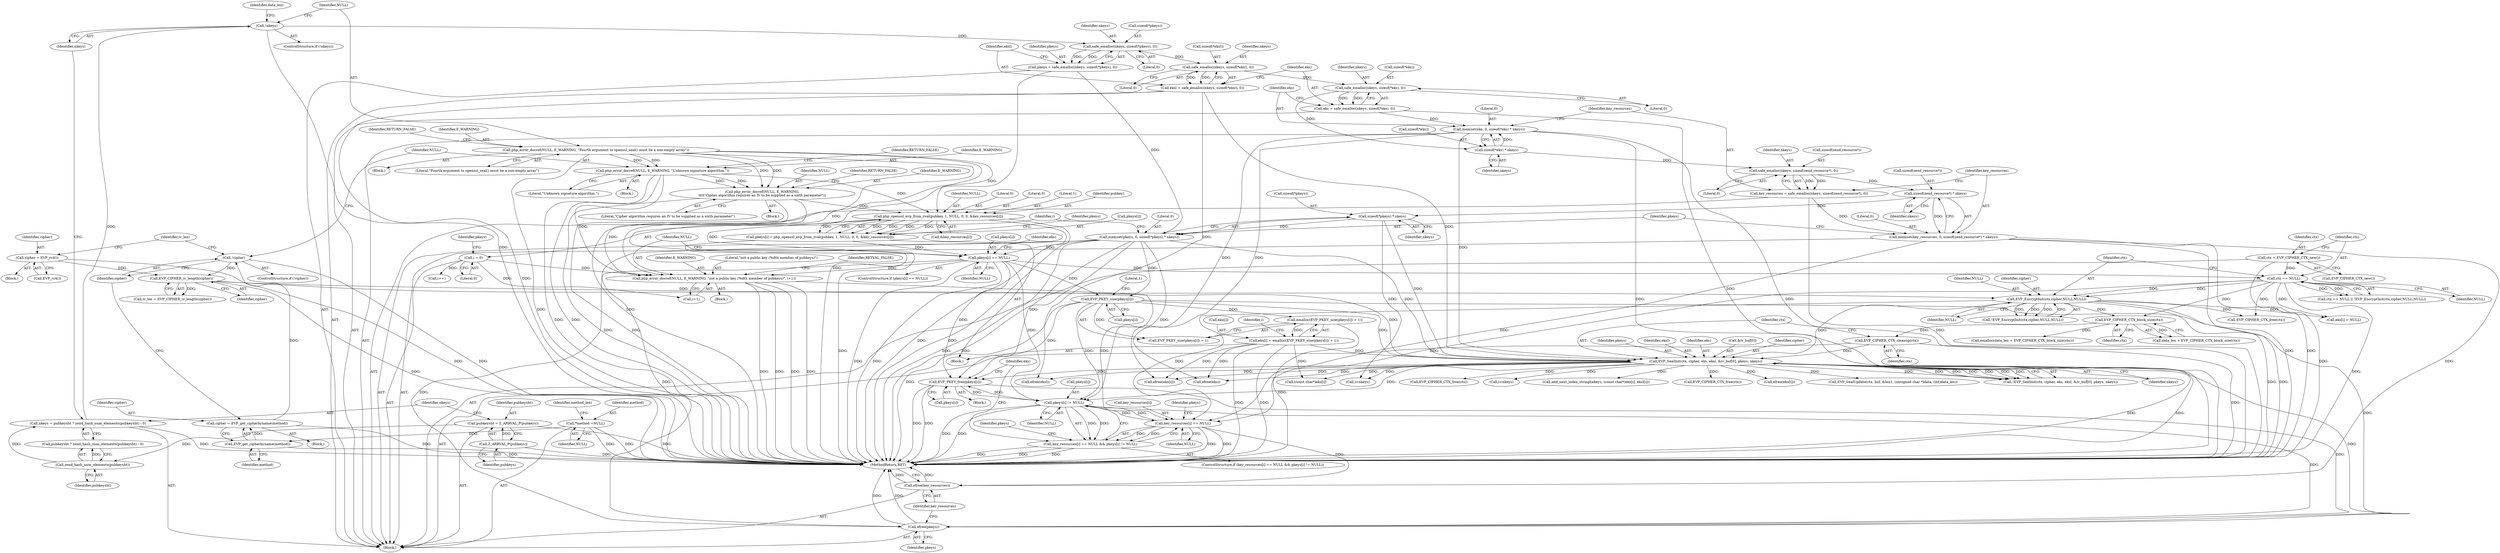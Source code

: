 digraph "0_php_91826a311dd37f4c4e5d605fa7af331e80ddd4c3@API" {
"1000515" [label="(Call,EVP_PKEY_free(pkeys[i]))"];
"1000360" [label="(Call,EVP_SealInit(ctx, cipher, eks, eksl, &iv_buf[0], pkeys, nkeys))"];
"1000355" [label="(Call,EVP_CIPHER_CTX_cleanup(ctx))"];
"1000353" [label="(Call,EVP_CIPHER_CTX_block_size(ctx))"];
"1000333" [label="(Call,ctx == NULL)"];
"1000328" [label="(Call,ctx = EVP_CIPHER_CTX_new())"];
"1000299" [label="(Call,pkeys[i] == NULL)"];
"1000284" [label="(Call,pkeys[i] = php_openssl_evp_from_zval(pubkey, 1, NULL, 0, 0, &key_resources[i]))"];
"1000288" [label="(Call,php_openssl_evp_from_zval(pubkey, 1, NULL, 0, 0, &key_resources[i]))"];
"1000199" [label="(Call,php_error_docref(NULL, E_WARNING, \"Unknown signature algorithm.\"))"];
"1000180" [label="(Call,php_error_docref(NULL, E_WARNING, \"Fourth argument to openssl_seal() must be a non-empty array\"))"];
"1000221" [label="(Call,php_error_docref(NULL, E_WARNING,\n\t\t\t\t\"Cipher algorithm requires an IV to be supplied as a sixth parameter\"))"];
"1000272" [label="(Call,memset(pkeys, 0, sizeof(*pkeys) * nkeys))"];
"1000226" [label="(Call,pkeys = safe_emalloc(nkeys, sizeof(*pkeys), 0))"];
"1000228" [label="(Call,safe_emalloc(nkeys, sizeof(*pkeys), 0))"];
"1000177" [label="(Call,!nkeys)"];
"1000169" [label="(Call,nkeys = pubkeysht ? zend_hash_num_elements(pubkeysht) : 0)"];
"1000173" [label="(Call,zend_hash_num_elements(pubkeysht))"];
"1000165" [label="(Call,pubkeysht = Z_ARRVAL_P(pubkeys))"];
"1000167" [label="(Call,Z_ARRVAL_P(pubkeys))"];
"1000275" [label="(Call,sizeof(*pkeys) * nkeys)"];
"1000268" [label="(Call,sizeof(zend_resource*) * nkeys)"];
"1000260" [label="(Call,safe_emalloc(nkeys, sizeof(zend_resource*), 0))"];
"1000253" [label="(Call,sizeof(*eks) * nkeys)"];
"1000244" [label="(Call,safe_emalloc(nkeys, sizeof(*eks), 0))"];
"1000236" [label="(Call,safe_emalloc(nkeys, sizeof(*eksl), 0))"];
"1000337" [label="(Call,EVP_EncryptInit(ctx,cipher,NULL,NULL))"];
"1000211" [label="(Call,EVP_CIPHER_iv_length(cipher))"];
"1000206" [label="(Call,cipher = EVP_rc4())"];
"1000196" [label="(Call,!cipher)"];
"1000191" [label="(Call,cipher = EVP_get_cipherbyname(method))"];
"1000193" [label="(Call,EVP_get_cipherbyname(method))"];
"1000132" [label="(Call,*method =NULL)"];
"1000250" [label="(Call,memset(eks, 0, sizeof(*eks) * nkeys))"];
"1000242" [label="(Call,eks = safe_emalloc(nkeys, sizeof(*eks), 0))"];
"1000314" [label="(Call,eks[i] = emalloc(EVP_PKEY_size(pkeys[i]) + 1))"];
"1000318" [label="(Call,emalloc(EVP_PKEY_size(pkeys[i]) + 1))"];
"1000320" [label="(Call,EVP_PKEY_size(pkeys[i]))"];
"1000234" [label="(Call,eksl = safe_emalloc(nkeys, sizeof(*eksl), 0))"];
"1000509" [label="(Call,pkeys[i] != NULL)"];
"1000515" [label="(Call,EVP_PKEY_free(pkeys[i]))"];
"1000504" [label="(Call,key_resources[i] == NULL)"];
"1000265" [label="(Call,memset(key_resources, 0, sizeof(zend_resource*) * nkeys))"];
"1000258" [label="(Call,key_resources = safe_emalloc(nkeys, sizeof(zend_resource*), 0))"];
"1000305" [label="(Call,php_error_docref(NULL, E_WARNING, \"not a public key (%dth member of pubkeys)\", i+1))"];
"1000280" [label="(Call,i = 0)"];
"1000503" [label="(Call,key_resources[i] == NULL && pkeys[i] != NULL)"];
"1000534" [label="(Call,efree(key_resources))"];
"1000532" [label="(Call,efree(pkeys))"];
"1000274" [label="(Literal,0)"];
"1000249" [label="(Literal,0)"];
"1000272" [label="(Call,memset(pkeys, 0, sizeof(*pkeys) * nkeys))"];
"1000245" [label="(Identifier,nkeys)"];
"1000191" [label="(Call,cipher = EVP_get_cipherbyname(method))"];
"1000257" [label="(Identifier,nkeys)"];
"1000320" [label="(Call,EVP_PKEY_size(pkeys[i]))"];
"1000250" [label="(Call,memset(eks, 0, sizeof(*eks) * nkeys))"];
"1000303" [label="(Identifier,NULL)"];
"1000280" [label="(Call,i = 0)"];
"1000176" [label="(ControlStructure,if (!nkeys))"];
"1000360" [label="(Call,EVP_SealInit(ctx, cipher, eks, eksl, &iv_buf[0], pkeys, nkeys))"];
"1000199" [label="(Call,php_error_docref(NULL, E_WARNING, \"Unknown signature algorithm.\"))"];
"1000266" [label="(Identifier,key_resources)"];
"1000179" [label="(Block,)"];
"1000192" [label="(Identifier,cipher)"];
"1000229" [label="(Identifier,nkeys)"];
"1000291" [label="(Identifier,NULL)"];
"1000165" [label="(Call,pubkeysht = Z_ARRVAL_P(pubkeys))"];
"1000292" [label="(Literal,0)"];
"1000275" [label="(Call,sizeof(*pkeys) * nkeys)"];
"1000281" [label="(Identifier,i)"];
"1000514" [label="(Block,)"];
"1000254" [label="(Call,sizeof(*eks))"];
"1000196" [label="(Call,!cipher)"];
"1000134" [label="(Identifier,NULL)"];
"1000304" [label="(Block,)"];
"1000504" [label="(Call,key_resources[i] == NULL)"];
"1000282" [label="(Literal,0)"];
"1000230" [label="(Call,sizeof(*pkeys))"];
"1000312" [label="(Identifier,RETVAL_FALSE)"];
"1000222" [label="(Identifier,NULL)"];
"1000369" [label="(Identifier,pkeys)"];
"1000186" [label="(Identifier,data_len)"];
"1000183" [label="(Literal,\"Fourth argument to openssl_seal() must be a non-empty array\")"];
"1000534" [label="(Call,efree(key_resources))"];
"1000212" [label="(Identifier,cipher)"];
"1000356" [label="(Identifier,ctx)"];
"1000508" [label="(Identifier,NULL)"];
"1000228" [label="(Call,safe_emalloc(nkeys, sizeof(*pkeys), 0))"];
"1000306" [label="(Identifier,NULL)"];
"1000361" [label="(Identifier,ctx)"];
"1000515" [label="(Call,EVP_PKEY_free(pkeys[i]))"];
"1000293" [label="(Literal,0)"];
"1000166" [label="(Identifier,pubkeysht)"];
"1000300" [label="(Call,pkeys[i])"];
"1000454" [label="(Call,efree(eks[i]))"];
"1000340" [label="(Identifier,NULL)"];
"1000373" [label="(Call,EVP_SealUpdate(ctx, buf, &len1, (unsigned char *)data, (int)data_len))"];
"1000288" [label="(Call,php_openssl_evp_from_zval(pubkey, 1, NULL, 0, 0, &key_resources[i]))"];
"1000261" [label="(Identifier,nkeys)"];
"1000243" [label="(Identifier,eks)"];
"1000532" [label="(Call,efree(pkeys))"];
"1000528" [label="(Call,efree(eks))"];
"1000294" [label="(Call,&key_resources[i])"];
"1000132" [label="(Call,*method =NULL)"];
"1000177" [label="(Call,!nkeys)"];
"1000328" [label="(Call,ctx = EVP_CIPHER_CTX_new())"];
"1000286" [label="(Identifier,pkeys)"];
"1000211" [label="(Call,EVP_CIPHER_iv_length(cipher))"];
"1000203" [label="(Identifier,RETURN_FALSE)"];
"1000170" [label="(Identifier,nkeys)"];
"1000339" [label="(Identifier,cipher)"];
"1000236" [label="(Call,safe_emalloc(nkeys, sizeof(*eksl), 0))"];
"1000536" [label="(MethodReturn,RET)"];
"1000309" [label="(Call,i+1)"];
"1000535" [label="(Identifier,key_resources)"];
"1000283" [label="(Block,)"];
"1000299" [label="(Call,pkeys[i] == NULL)"];
"1000364" [label="(Identifier,eksl)"];
"1000329" [label="(Identifier,ctx)"];
"1000290" [label="(Literal,1)"];
"1000167" [label="(Call,Z_ARRVAL_P(pubkeys))"];
"1000205" [label="(Block,)"];
"1000318" [label="(Call,emalloc(EVP_PKEY_size(pkeys[i]) + 1))"];
"1000174" [label="(Identifier,pubkeysht)"];
"1000530" [label="(Call,efree(eksl))"];
"1000363" [label="(Identifier,eks)"];
"1000510" [label="(Call,pkeys[i])"];
"1000350" [label="(Call,emalloc(data_len + EVP_CIPHER_CTX_block_size(ctx)))"];
"1000260" [label="(Call,safe_emalloc(nkeys, sizeof(zend_resource*), 0))"];
"1000184" [label="(Identifier,RETURN_FALSE)"];
"1000503" [label="(Call,key_resources[i] == NULL && pkeys[i] != NULL)"];
"1000190" [label="(Block,)"];
"1000182" [label="(Identifier,E_WARNING)"];
"1000359" [label="(Call,!EVP_SealInit(ctx, cipher, eks, eksl, &iv_buf[0], pkeys, nkeys))"];
"1000307" [label="(Identifier,E_WARNING)"];
"1000233" [label="(Literal,0)"];
"1000284" [label="(Call,pkeys[i] = php_openssl_evp_from_zval(pubkey, 1, NULL, 0, 0, &key_resources[i]))"];
"1000343" [label="(Call,EVP_CIPHER_CTX_free(ctx))"];
"1000259" [label="(Identifier,key_resources)"];
"1000221" [label="(Call,php_error_docref(NULL, E_WARNING,\n\t\t\t\t\"Cipher algorithm requires an IV to be supplied as a sixth parameter\"))"];
"1000244" [label="(Call,safe_emalloc(nkeys, sizeof(*eks), 0))"];
"1000332" [label="(Call,ctx == NULL || !EVP_EncryptInit(ctx,cipher,NULL,NULL))"];
"1000235" [label="(Identifier,eksl)"];
"1000237" [label="(Identifier,nkeys)"];
"1000207" [label="(Identifier,cipher)"];
"1000267" [label="(Literal,0)"];
"1000298" [label="(ControlStructure,if (pkeys[i] == NULL))"];
"1000333" [label="(Call,ctx == NULL)"];
"1000251" [label="(Identifier,eks)"];
"1000268" [label="(Call,sizeof(zend_resource*) * nkeys)"];
"1000354" [label="(Identifier,ctx)"];
"1000324" [label="(Literal,1)"];
"1000224" [label="(Literal,\"Cipher algorithm requires an IV to be supplied as a sixth parameter\")"];
"1000370" [label="(Identifier,nkeys)"];
"1000225" [label="(Identifier,RETURN_FALSE)"];
"1000201" [label="(Identifier,E_WARNING)"];
"1000315" [label="(Call,eks[i])"];
"1000279" [label="(Identifier,nkeys)"];
"1000496" [label="(Call,i<nkeys)"];
"1000395" [label="(Call,EVP_CIPHER_CTX_free(ctx))"];
"1000169" [label="(Call,nkeys = pubkeysht ? zend_hash_num_elements(pubkeysht) : 0)"];
"1000209" [label="(Call,iv_len = EVP_CIPHER_iv_length(cipher))"];
"1000168" [label="(Identifier,pubkeys)"];
"1000458" [label="(Call,eks[i] = NULL)"];
"1000181" [label="(Identifier,NULL)"];
"1000314" [label="(Call,eks[i] = emalloc(EVP_PKEY_size(pkeys[i]) + 1))"];
"1000200" [label="(Identifier,NULL)"];
"1000264" [label="(Literal,0)"];
"1000338" [label="(Identifier,ctx)"];
"1000330" [label="(Call,EVP_CIPHER_CTX_new())"];
"1000206" [label="(Call,cipher = EVP_rc4())"];
"1000429" [label="(Call,i<nkeys)"];
"1000195" [label="(ControlStructure,if (!cipher))"];
"1000220" [label="(Block,)"];
"1000325" [label="(Call,i++)"];
"1000180" [label="(Call,php_error_docref(NULL, E_WARNING, \"Fourth argument to openssl_seal() must be a non-empty array\"))"];
"1000223" [label="(Identifier,E_WARNING)"];
"1000253" [label="(Call,sizeof(*eks) * nkeys)"];
"1000446" [label="(Call,(const char*)eks[i])"];
"1000513" [label="(Identifier,NULL)"];
"1000509" [label="(Call,pkeys[i] != NULL)"];
"1000351" [label="(Call,data_len + EVP_CIPHER_CTX_block_size(ctx))"];
"1000137" [label="(Identifier,method_len)"];
"1000524" [label="(Call,efree(eks[i]))"];
"1000234" [label="(Call,eksl = safe_emalloc(nkeys, sizeof(*eksl), 0))"];
"1000202" [label="(Literal,\"Unknown signature algorithm.\")"];
"1000246" [label="(Call,sizeof(*eks))"];
"1000198" [label="(Block,)"];
"1000197" [label="(Identifier,cipher)"];
"1000269" [label="(Call,sizeof(zend_resource*))"];
"1000273" [label="(Identifier,pkeys)"];
"1000326" [label="(Identifier,i)"];
"1000265" [label="(Call,memset(key_resources, 0, sizeof(zend_resource*) * nkeys))"];
"1000365" [label="(Call,&iv_buf[0])"];
"1000194" [label="(Identifier,method)"];
"1000271" [label="(Identifier,nkeys)"];
"1000517" [label="(Identifier,pkeys)"];
"1000334" [label="(Identifier,ctx)"];
"1000444" [label="(Call,add_next_index_stringl(ekeys, (const char*)eks[i], eksl[i]))"];
"1000516" [label="(Call,pkeys[i])"];
"1000489" [label="(Call,EVP_CIPHER_CTX_free(ctx))"];
"1000242" [label="(Call,eks = safe_emalloc(nkeys, sizeof(*eks), 0))"];
"1000511" [label="(Identifier,pkeys)"];
"1000502" [label="(ControlStructure,if (key_resources[i] == NULL && pkeys[i] != NULL))"];
"1000262" [label="(Call,sizeof(zend_resource*))"];
"1000210" [label="(Identifier,iv_len)"];
"1000258" [label="(Call,key_resources = safe_emalloc(nkeys, sizeof(zend_resource*), 0))"];
"1000133" [label="(Identifier,method)"];
"1000305" [label="(Call,php_error_docref(NULL, E_WARNING, \"not a public key (%dth member of pubkeys)\", i+1))"];
"1000289" [label="(Identifier,pubkey)"];
"1000178" [label="(Identifier,nkeys)"];
"1000533" [label="(Identifier,pkeys)"];
"1000341" [label="(Identifier,NULL)"];
"1000173" [label="(Call,zend_hash_num_elements(pubkeysht))"];
"1000301" [label="(Identifier,pkeys)"];
"1000241" [label="(Literal,0)"];
"1000208" [label="(Call,EVP_rc4())"];
"1000238" [label="(Call,sizeof(*eksl))"];
"1000227" [label="(Identifier,pkeys)"];
"1000337" [label="(Call,EVP_EncryptInit(ctx,cipher,NULL,NULL))"];
"1000335" [label="(Identifier,NULL)"];
"1000355" [label="(Call,EVP_CIPHER_CTX_cleanup(ctx))"];
"1000308" [label="(Literal,\"not a public key (%dth member of pubkeys)\")"];
"1000105" [label="(Block,)"];
"1000316" [label="(Identifier,eks)"];
"1000285" [label="(Call,pkeys[i])"];
"1000193" [label="(Call,EVP_get_cipherbyname(method))"];
"1000252" [label="(Literal,0)"];
"1000319" [label="(Call,EVP_PKEY_size(pkeys[i]) + 1)"];
"1000321" [label="(Call,pkeys[i])"];
"1000353" [label="(Call,EVP_CIPHER_CTX_block_size(ctx))"];
"1000336" [label="(Call,!EVP_EncryptInit(ctx,cipher,NULL,NULL))"];
"1000276" [label="(Call,sizeof(*pkeys))"];
"1000505" [label="(Call,key_resources[i])"];
"1000521" [label="(Identifier,eks)"];
"1000226" [label="(Call,pkeys = safe_emalloc(nkeys, sizeof(*pkeys), 0))"];
"1000171" [label="(Call,pubkeysht ? zend_hash_num_elements(pubkeysht) : 0)"];
"1000362" [label="(Identifier,cipher)"];
"1000515" -> "1000514"  [label="AST: "];
"1000515" -> "1000516"  [label="CFG: "];
"1000516" -> "1000515"  [label="AST: "];
"1000521" -> "1000515"  [label="CFG: "];
"1000515" -> "1000536"  [label="DDG: "];
"1000515" -> "1000536"  [label="DDG: "];
"1000515" -> "1000509"  [label="DDG: "];
"1000360" -> "1000515"  [label="DDG: "];
"1000299" -> "1000515"  [label="DDG: "];
"1000272" -> "1000515"  [label="DDG: "];
"1000320" -> "1000515"  [label="DDG: "];
"1000509" -> "1000515"  [label="DDG: "];
"1000515" -> "1000532"  [label="DDG: "];
"1000360" -> "1000359"  [label="AST: "];
"1000360" -> "1000370"  [label="CFG: "];
"1000361" -> "1000360"  [label="AST: "];
"1000362" -> "1000360"  [label="AST: "];
"1000363" -> "1000360"  [label="AST: "];
"1000364" -> "1000360"  [label="AST: "];
"1000365" -> "1000360"  [label="AST: "];
"1000369" -> "1000360"  [label="AST: "];
"1000370" -> "1000360"  [label="AST: "];
"1000359" -> "1000360"  [label="CFG: "];
"1000360" -> "1000536"  [label="DDG: "];
"1000360" -> "1000536"  [label="DDG: "];
"1000360" -> "1000359"  [label="DDG: "];
"1000360" -> "1000359"  [label="DDG: "];
"1000360" -> "1000359"  [label="DDG: "];
"1000360" -> "1000359"  [label="DDG: "];
"1000360" -> "1000359"  [label="DDG: "];
"1000360" -> "1000359"  [label="DDG: "];
"1000360" -> "1000359"  [label="DDG: "];
"1000355" -> "1000360"  [label="DDG: "];
"1000337" -> "1000360"  [label="DDG: "];
"1000211" -> "1000360"  [label="DDG: "];
"1000250" -> "1000360"  [label="DDG: "];
"1000314" -> "1000360"  [label="DDG: "];
"1000234" -> "1000360"  [label="DDG: "];
"1000272" -> "1000360"  [label="DDG: "];
"1000320" -> "1000360"  [label="DDG: "];
"1000275" -> "1000360"  [label="DDG: "];
"1000360" -> "1000373"  [label="DDG: "];
"1000360" -> "1000395"  [label="DDG: "];
"1000360" -> "1000429"  [label="DDG: "];
"1000360" -> "1000446"  [label="DDG: "];
"1000360" -> "1000444"  [label="DDG: "];
"1000360" -> "1000454"  [label="DDG: "];
"1000360" -> "1000489"  [label="DDG: "];
"1000360" -> "1000496"  [label="DDG: "];
"1000360" -> "1000509"  [label="DDG: "];
"1000360" -> "1000524"  [label="DDG: "];
"1000360" -> "1000528"  [label="DDG: "];
"1000360" -> "1000530"  [label="DDG: "];
"1000360" -> "1000532"  [label="DDG: "];
"1000355" -> "1000105"  [label="AST: "];
"1000355" -> "1000356"  [label="CFG: "];
"1000356" -> "1000355"  [label="AST: "];
"1000361" -> "1000355"  [label="CFG: "];
"1000355" -> "1000536"  [label="DDG: "];
"1000353" -> "1000355"  [label="DDG: "];
"1000353" -> "1000351"  [label="AST: "];
"1000353" -> "1000354"  [label="CFG: "];
"1000354" -> "1000353"  [label="AST: "];
"1000351" -> "1000353"  [label="CFG: "];
"1000353" -> "1000350"  [label="DDG: "];
"1000353" -> "1000351"  [label="DDG: "];
"1000333" -> "1000353"  [label="DDG: "];
"1000337" -> "1000353"  [label="DDG: "];
"1000333" -> "1000332"  [label="AST: "];
"1000333" -> "1000335"  [label="CFG: "];
"1000334" -> "1000333"  [label="AST: "];
"1000335" -> "1000333"  [label="AST: "];
"1000338" -> "1000333"  [label="CFG: "];
"1000332" -> "1000333"  [label="CFG: "];
"1000333" -> "1000536"  [label="DDG: "];
"1000333" -> "1000332"  [label="DDG: "];
"1000333" -> "1000332"  [label="DDG: "];
"1000328" -> "1000333"  [label="DDG: "];
"1000299" -> "1000333"  [label="DDG: "];
"1000333" -> "1000337"  [label="DDG: "];
"1000333" -> "1000337"  [label="DDG: "];
"1000333" -> "1000343"  [label="DDG: "];
"1000333" -> "1000458"  [label="DDG: "];
"1000333" -> "1000504"  [label="DDG: "];
"1000328" -> "1000105"  [label="AST: "];
"1000328" -> "1000330"  [label="CFG: "];
"1000329" -> "1000328"  [label="AST: "];
"1000330" -> "1000328"  [label="AST: "];
"1000334" -> "1000328"  [label="CFG: "];
"1000328" -> "1000536"  [label="DDG: "];
"1000299" -> "1000298"  [label="AST: "];
"1000299" -> "1000303"  [label="CFG: "];
"1000300" -> "1000299"  [label="AST: "];
"1000303" -> "1000299"  [label="AST: "];
"1000306" -> "1000299"  [label="CFG: "];
"1000316" -> "1000299"  [label="CFG: "];
"1000299" -> "1000536"  [label="DDG: "];
"1000299" -> "1000536"  [label="DDG: "];
"1000284" -> "1000299"  [label="DDG: "];
"1000272" -> "1000299"  [label="DDG: "];
"1000288" -> "1000299"  [label="DDG: "];
"1000299" -> "1000305"  [label="DDG: "];
"1000299" -> "1000320"  [label="DDG: "];
"1000299" -> "1000509"  [label="DDG: "];
"1000299" -> "1000532"  [label="DDG: "];
"1000284" -> "1000283"  [label="AST: "];
"1000284" -> "1000288"  [label="CFG: "];
"1000285" -> "1000284"  [label="AST: "];
"1000288" -> "1000284"  [label="AST: "];
"1000301" -> "1000284"  [label="CFG: "];
"1000284" -> "1000536"  [label="DDG: "];
"1000288" -> "1000284"  [label="DDG: "];
"1000288" -> "1000284"  [label="DDG: "];
"1000288" -> "1000284"  [label="DDG: "];
"1000288" -> "1000284"  [label="DDG: "];
"1000288" -> "1000284"  [label="DDG: "];
"1000288" -> "1000294"  [label="CFG: "];
"1000289" -> "1000288"  [label="AST: "];
"1000290" -> "1000288"  [label="AST: "];
"1000291" -> "1000288"  [label="AST: "];
"1000292" -> "1000288"  [label="AST: "];
"1000293" -> "1000288"  [label="AST: "];
"1000294" -> "1000288"  [label="AST: "];
"1000288" -> "1000536"  [label="DDG: "];
"1000288" -> "1000536"  [label="DDG: "];
"1000199" -> "1000288"  [label="DDG: "];
"1000180" -> "1000288"  [label="DDG: "];
"1000221" -> "1000288"  [label="DDG: "];
"1000199" -> "1000198"  [label="AST: "];
"1000199" -> "1000202"  [label="CFG: "];
"1000200" -> "1000199"  [label="AST: "];
"1000201" -> "1000199"  [label="AST: "];
"1000202" -> "1000199"  [label="AST: "];
"1000203" -> "1000199"  [label="CFG: "];
"1000199" -> "1000536"  [label="DDG: "];
"1000199" -> "1000536"  [label="DDG: "];
"1000180" -> "1000199"  [label="DDG: "];
"1000180" -> "1000199"  [label="DDG: "];
"1000199" -> "1000221"  [label="DDG: "];
"1000199" -> "1000221"  [label="DDG: "];
"1000199" -> "1000305"  [label="DDG: "];
"1000180" -> "1000179"  [label="AST: "];
"1000180" -> "1000183"  [label="CFG: "];
"1000181" -> "1000180"  [label="AST: "];
"1000182" -> "1000180"  [label="AST: "];
"1000183" -> "1000180"  [label="AST: "];
"1000184" -> "1000180"  [label="CFG: "];
"1000180" -> "1000536"  [label="DDG: "];
"1000180" -> "1000536"  [label="DDG: "];
"1000180" -> "1000221"  [label="DDG: "];
"1000180" -> "1000221"  [label="DDG: "];
"1000180" -> "1000305"  [label="DDG: "];
"1000221" -> "1000220"  [label="AST: "];
"1000221" -> "1000224"  [label="CFG: "];
"1000222" -> "1000221"  [label="AST: "];
"1000223" -> "1000221"  [label="AST: "];
"1000224" -> "1000221"  [label="AST: "];
"1000225" -> "1000221"  [label="CFG: "];
"1000221" -> "1000536"  [label="DDG: "];
"1000221" -> "1000536"  [label="DDG: "];
"1000221" -> "1000305"  [label="DDG: "];
"1000272" -> "1000105"  [label="AST: "];
"1000272" -> "1000275"  [label="CFG: "];
"1000273" -> "1000272"  [label="AST: "];
"1000274" -> "1000272"  [label="AST: "];
"1000275" -> "1000272"  [label="AST: "];
"1000281" -> "1000272"  [label="CFG: "];
"1000272" -> "1000536"  [label="DDG: "];
"1000272" -> "1000536"  [label="DDG: "];
"1000226" -> "1000272"  [label="DDG: "];
"1000275" -> "1000272"  [label="DDG: "];
"1000272" -> "1000320"  [label="DDG: "];
"1000272" -> "1000509"  [label="DDG: "];
"1000272" -> "1000532"  [label="DDG: "];
"1000226" -> "1000105"  [label="AST: "];
"1000226" -> "1000228"  [label="CFG: "];
"1000227" -> "1000226"  [label="AST: "];
"1000228" -> "1000226"  [label="AST: "];
"1000235" -> "1000226"  [label="CFG: "];
"1000226" -> "1000536"  [label="DDG: "];
"1000228" -> "1000226"  [label="DDG: "];
"1000228" -> "1000226"  [label="DDG: "];
"1000228" -> "1000233"  [label="CFG: "];
"1000229" -> "1000228"  [label="AST: "];
"1000230" -> "1000228"  [label="AST: "];
"1000233" -> "1000228"  [label="AST: "];
"1000177" -> "1000228"  [label="DDG: "];
"1000228" -> "1000236"  [label="DDG: "];
"1000177" -> "1000176"  [label="AST: "];
"1000177" -> "1000178"  [label="CFG: "];
"1000178" -> "1000177"  [label="AST: "];
"1000181" -> "1000177"  [label="CFG: "];
"1000186" -> "1000177"  [label="CFG: "];
"1000177" -> "1000536"  [label="DDG: "];
"1000169" -> "1000177"  [label="DDG: "];
"1000169" -> "1000105"  [label="AST: "];
"1000169" -> "1000171"  [label="CFG: "];
"1000170" -> "1000169"  [label="AST: "];
"1000171" -> "1000169"  [label="AST: "];
"1000178" -> "1000169"  [label="CFG: "];
"1000169" -> "1000536"  [label="DDG: "];
"1000173" -> "1000169"  [label="DDG: "];
"1000173" -> "1000171"  [label="AST: "];
"1000173" -> "1000174"  [label="CFG: "];
"1000174" -> "1000173"  [label="AST: "];
"1000171" -> "1000173"  [label="CFG: "];
"1000173" -> "1000171"  [label="DDG: "];
"1000165" -> "1000173"  [label="DDG: "];
"1000165" -> "1000105"  [label="AST: "];
"1000165" -> "1000167"  [label="CFG: "];
"1000166" -> "1000165"  [label="AST: "];
"1000167" -> "1000165"  [label="AST: "];
"1000170" -> "1000165"  [label="CFG: "];
"1000165" -> "1000536"  [label="DDG: "];
"1000167" -> "1000165"  [label="DDG: "];
"1000167" -> "1000168"  [label="CFG: "];
"1000168" -> "1000167"  [label="AST: "];
"1000167" -> "1000536"  [label="DDG: "];
"1000275" -> "1000279"  [label="CFG: "];
"1000276" -> "1000275"  [label="AST: "];
"1000279" -> "1000275"  [label="AST: "];
"1000268" -> "1000275"  [label="DDG: "];
"1000275" -> "1000496"  [label="DDG: "];
"1000268" -> "1000265"  [label="AST: "];
"1000268" -> "1000271"  [label="CFG: "];
"1000269" -> "1000268"  [label="AST: "];
"1000271" -> "1000268"  [label="AST: "];
"1000265" -> "1000268"  [label="CFG: "];
"1000268" -> "1000265"  [label="DDG: "];
"1000260" -> "1000268"  [label="DDG: "];
"1000260" -> "1000258"  [label="AST: "];
"1000260" -> "1000264"  [label="CFG: "];
"1000261" -> "1000260"  [label="AST: "];
"1000262" -> "1000260"  [label="AST: "];
"1000264" -> "1000260"  [label="AST: "];
"1000258" -> "1000260"  [label="CFG: "];
"1000260" -> "1000258"  [label="DDG: "];
"1000260" -> "1000258"  [label="DDG: "];
"1000253" -> "1000260"  [label="DDG: "];
"1000253" -> "1000250"  [label="AST: "];
"1000253" -> "1000257"  [label="CFG: "];
"1000254" -> "1000253"  [label="AST: "];
"1000257" -> "1000253"  [label="AST: "];
"1000250" -> "1000253"  [label="CFG: "];
"1000253" -> "1000250"  [label="DDG: "];
"1000244" -> "1000253"  [label="DDG: "];
"1000244" -> "1000242"  [label="AST: "];
"1000244" -> "1000249"  [label="CFG: "];
"1000245" -> "1000244"  [label="AST: "];
"1000246" -> "1000244"  [label="AST: "];
"1000249" -> "1000244"  [label="AST: "];
"1000242" -> "1000244"  [label="CFG: "];
"1000244" -> "1000242"  [label="DDG: "];
"1000244" -> "1000242"  [label="DDG: "];
"1000236" -> "1000244"  [label="DDG: "];
"1000236" -> "1000234"  [label="AST: "];
"1000236" -> "1000241"  [label="CFG: "];
"1000237" -> "1000236"  [label="AST: "];
"1000238" -> "1000236"  [label="AST: "];
"1000241" -> "1000236"  [label="AST: "];
"1000234" -> "1000236"  [label="CFG: "];
"1000236" -> "1000234"  [label="DDG: "];
"1000236" -> "1000234"  [label="DDG: "];
"1000337" -> "1000336"  [label="AST: "];
"1000337" -> "1000341"  [label="CFG: "];
"1000338" -> "1000337"  [label="AST: "];
"1000339" -> "1000337"  [label="AST: "];
"1000340" -> "1000337"  [label="AST: "];
"1000341" -> "1000337"  [label="AST: "];
"1000336" -> "1000337"  [label="CFG: "];
"1000337" -> "1000536"  [label="DDG: "];
"1000337" -> "1000536"  [label="DDG: "];
"1000337" -> "1000336"  [label="DDG: "];
"1000337" -> "1000336"  [label="DDG: "];
"1000337" -> "1000336"  [label="DDG: "];
"1000211" -> "1000337"  [label="DDG: "];
"1000337" -> "1000343"  [label="DDG: "];
"1000337" -> "1000458"  [label="DDG: "];
"1000337" -> "1000504"  [label="DDG: "];
"1000211" -> "1000209"  [label="AST: "];
"1000211" -> "1000212"  [label="CFG: "];
"1000212" -> "1000211"  [label="AST: "];
"1000209" -> "1000211"  [label="CFG: "];
"1000211" -> "1000536"  [label="DDG: "];
"1000211" -> "1000209"  [label="DDG: "];
"1000206" -> "1000211"  [label="DDG: "];
"1000196" -> "1000211"  [label="DDG: "];
"1000206" -> "1000205"  [label="AST: "];
"1000206" -> "1000208"  [label="CFG: "];
"1000207" -> "1000206"  [label="AST: "];
"1000208" -> "1000206"  [label="AST: "];
"1000210" -> "1000206"  [label="CFG: "];
"1000206" -> "1000536"  [label="DDG: "];
"1000196" -> "1000195"  [label="AST: "];
"1000196" -> "1000197"  [label="CFG: "];
"1000197" -> "1000196"  [label="AST: "];
"1000200" -> "1000196"  [label="CFG: "];
"1000210" -> "1000196"  [label="CFG: "];
"1000196" -> "1000536"  [label="DDG: "];
"1000191" -> "1000196"  [label="DDG: "];
"1000191" -> "1000190"  [label="AST: "];
"1000191" -> "1000193"  [label="CFG: "];
"1000192" -> "1000191"  [label="AST: "];
"1000193" -> "1000191"  [label="AST: "];
"1000197" -> "1000191"  [label="CFG: "];
"1000191" -> "1000536"  [label="DDG: "];
"1000193" -> "1000191"  [label="DDG: "];
"1000193" -> "1000194"  [label="CFG: "];
"1000194" -> "1000193"  [label="AST: "];
"1000193" -> "1000536"  [label="DDG: "];
"1000132" -> "1000193"  [label="DDG: "];
"1000132" -> "1000105"  [label="AST: "];
"1000132" -> "1000134"  [label="CFG: "];
"1000133" -> "1000132"  [label="AST: "];
"1000134" -> "1000132"  [label="AST: "];
"1000137" -> "1000132"  [label="CFG: "];
"1000132" -> "1000536"  [label="DDG: "];
"1000132" -> "1000536"  [label="DDG: "];
"1000250" -> "1000105"  [label="AST: "];
"1000251" -> "1000250"  [label="AST: "];
"1000252" -> "1000250"  [label="AST: "];
"1000259" -> "1000250"  [label="CFG: "];
"1000250" -> "1000536"  [label="DDG: "];
"1000250" -> "1000536"  [label="DDG: "];
"1000242" -> "1000250"  [label="DDG: "];
"1000250" -> "1000524"  [label="DDG: "];
"1000250" -> "1000528"  [label="DDG: "];
"1000242" -> "1000105"  [label="AST: "];
"1000243" -> "1000242"  [label="AST: "];
"1000251" -> "1000242"  [label="CFG: "];
"1000242" -> "1000536"  [label="DDG: "];
"1000314" -> "1000283"  [label="AST: "];
"1000314" -> "1000318"  [label="CFG: "];
"1000315" -> "1000314"  [label="AST: "];
"1000318" -> "1000314"  [label="AST: "];
"1000326" -> "1000314"  [label="CFG: "];
"1000314" -> "1000536"  [label="DDG: "];
"1000314" -> "1000536"  [label="DDG: "];
"1000318" -> "1000314"  [label="DDG: "];
"1000314" -> "1000446"  [label="DDG: "];
"1000314" -> "1000524"  [label="DDG: "];
"1000314" -> "1000528"  [label="DDG: "];
"1000318" -> "1000319"  [label="CFG: "];
"1000319" -> "1000318"  [label="AST: "];
"1000318" -> "1000536"  [label="DDG: "];
"1000320" -> "1000318"  [label="DDG: "];
"1000320" -> "1000319"  [label="AST: "];
"1000320" -> "1000321"  [label="CFG: "];
"1000321" -> "1000320"  [label="AST: "];
"1000324" -> "1000320"  [label="CFG: "];
"1000320" -> "1000536"  [label="DDG: "];
"1000320" -> "1000319"  [label="DDG: "];
"1000320" -> "1000509"  [label="DDG: "];
"1000320" -> "1000532"  [label="DDG: "];
"1000234" -> "1000105"  [label="AST: "];
"1000235" -> "1000234"  [label="AST: "];
"1000243" -> "1000234"  [label="CFG: "];
"1000234" -> "1000536"  [label="DDG: "];
"1000234" -> "1000530"  [label="DDG: "];
"1000509" -> "1000503"  [label="AST: "];
"1000509" -> "1000513"  [label="CFG: "];
"1000510" -> "1000509"  [label="AST: "];
"1000513" -> "1000509"  [label="AST: "];
"1000503" -> "1000509"  [label="CFG: "];
"1000509" -> "1000536"  [label="DDG: "];
"1000509" -> "1000536"  [label="DDG: "];
"1000509" -> "1000504"  [label="DDG: "];
"1000509" -> "1000503"  [label="DDG: "];
"1000509" -> "1000503"  [label="DDG: "];
"1000504" -> "1000509"  [label="DDG: "];
"1000509" -> "1000532"  [label="DDG: "];
"1000504" -> "1000503"  [label="AST: "];
"1000504" -> "1000508"  [label="CFG: "];
"1000505" -> "1000504"  [label="AST: "];
"1000508" -> "1000504"  [label="AST: "];
"1000511" -> "1000504"  [label="CFG: "];
"1000503" -> "1000504"  [label="CFG: "];
"1000504" -> "1000536"  [label="DDG: "];
"1000504" -> "1000536"  [label="DDG: "];
"1000504" -> "1000503"  [label="DDG: "];
"1000504" -> "1000503"  [label="DDG: "];
"1000265" -> "1000504"  [label="DDG: "];
"1000305" -> "1000504"  [label="DDG: "];
"1000504" -> "1000534"  [label="DDG: "];
"1000265" -> "1000105"  [label="AST: "];
"1000266" -> "1000265"  [label="AST: "];
"1000267" -> "1000265"  [label="AST: "];
"1000273" -> "1000265"  [label="CFG: "];
"1000265" -> "1000536"  [label="DDG: "];
"1000265" -> "1000536"  [label="DDG: "];
"1000258" -> "1000265"  [label="DDG: "];
"1000265" -> "1000534"  [label="DDG: "];
"1000258" -> "1000105"  [label="AST: "];
"1000259" -> "1000258"  [label="AST: "];
"1000266" -> "1000258"  [label="CFG: "];
"1000258" -> "1000536"  [label="DDG: "];
"1000305" -> "1000304"  [label="AST: "];
"1000305" -> "1000309"  [label="CFG: "];
"1000306" -> "1000305"  [label="AST: "];
"1000307" -> "1000305"  [label="AST: "];
"1000308" -> "1000305"  [label="AST: "];
"1000309" -> "1000305"  [label="AST: "];
"1000312" -> "1000305"  [label="CFG: "];
"1000305" -> "1000536"  [label="DDG: "];
"1000305" -> "1000536"  [label="DDG: "];
"1000305" -> "1000536"  [label="DDG: "];
"1000305" -> "1000536"  [label="DDG: "];
"1000280" -> "1000305"  [label="DDG: "];
"1000280" -> "1000105"  [label="AST: "];
"1000280" -> "1000282"  [label="CFG: "];
"1000281" -> "1000280"  [label="AST: "];
"1000282" -> "1000280"  [label="AST: "];
"1000286" -> "1000280"  [label="CFG: "];
"1000280" -> "1000309"  [label="DDG: "];
"1000280" -> "1000325"  [label="DDG: "];
"1000503" -> "1000502"  [label="AST: "];
"1000517" -> "1000503"  [label="CFG: "];
"1000521" -> "1000503"  [label="CFG: "];
"1000503" -> "1000536"  [label="DDG: "];
"1000503" -> "1000536"  [label="DDG: "];
"1000503" -> "1000536"  [label="DDG: "];
"1000534" -> "1000105"  [label="AST: "];
"1000534" -> "1000535"  [label="CFG: "];
"1000535" -> "1000534"  [label="AST: "];
"1000536" -> "1000534"  [label="CFG: "];
"1000534" -> "1000536"  [label="DDG: "];
"1000534" -> "1000536"  [label="DDG: "];
"1000532" -> "1000105"  [label="AST: "];
"1000532" -> "1000533"  [label="CFG: "];
"1000533" -> "1000532"  [label="AST: "];
"1000535" -> "1000532"  [label="CFG: "];
"1000532" -> "1000536"  [label="DDG: "];
"1000532" -> "1000536"  [label="DDG: "];
}
